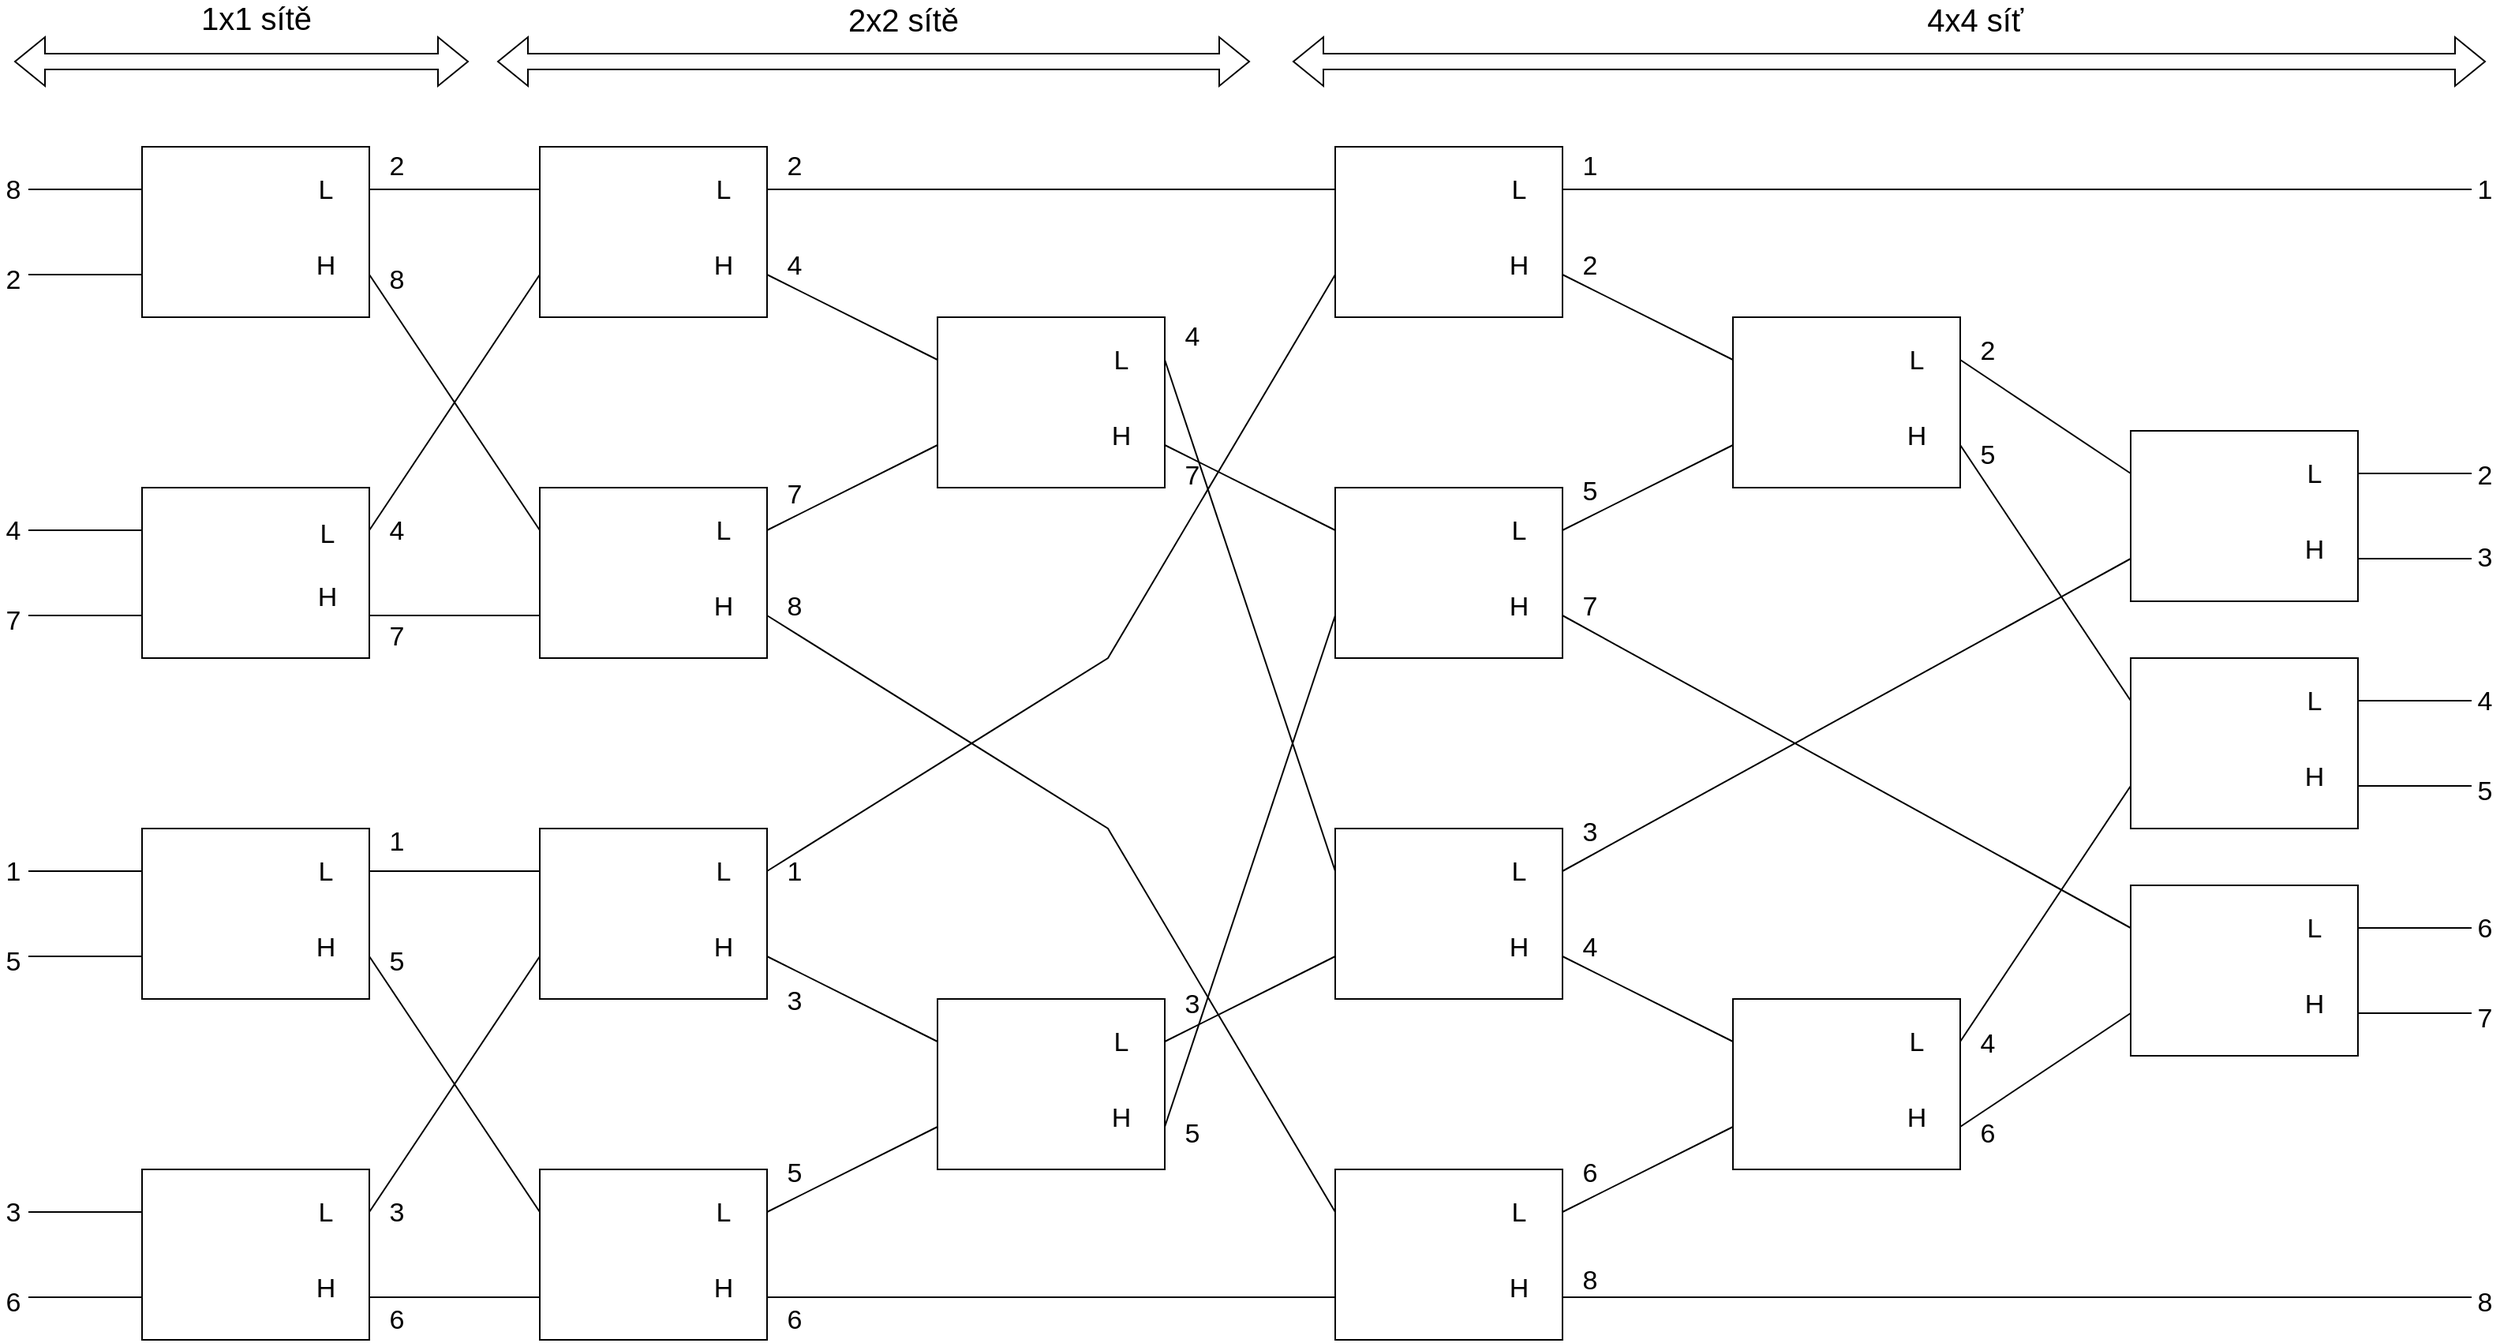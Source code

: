 <mxfile version="17.4.0" type="device"><diagram id="NFnPfUrCzelGGdcx3H4U" name="Page-1"><mxGraphModel dx="1673" dy="869" grid="1" gridSize="9" guides="1" tooltips="1" connect="1" arrows="1" fold="1" page="1" pageScale="1" pageWidth="1654" pageHeight="1169" math="0" shadow="0"><root><mxCell id="0"/><mxCell id="1" parent="0"/><mxCell id="965pOEdsn31whOsVIqdi-64" value="" style="edgeStyle=none;rounded=0;orthogonalLoop=1;jettySize=auto;html=1;fontSize=17;endArrow=none;endFill=0;exitX=1;exitY=0.25;exitDx=0;exitDy=0;entryX=0;entryY=0.25;entryDx=0;entryDy=0;" edge="1" parent="1" source="965pOEdsn31whOsVIqdi-1" target="965pOEdsn31whOsVIqdi-5"><mxGeometry relative="1" as="geometry"><mxPoint x="255" y="181" as="sourcePoint"/><Array as="points"/></mxGeometry></mxCell><mxCell id="965pOEdsn31whOsVIqdi-65" style="edgeStyle=none;rounded=0;orthogonalLoop=1;jettySize=auto;html=1;exitX=1;exitY=0.75;exitDx=0;exitDy=0;entryX=0;entryY=0.25;entryDx=0;entryDy=0;fontSize=17;endArrow=none;endFill=0;" edge="1" parent="1" source="965pOEdsn31whOsVIqdi-1" target="965pOEdsn31whOsVIqdi-8"><mxGeometry relative="1" as="geometry"/></mxCell><mxCell id="965pOEdsn31whOsVIqdi-112" style="edgeStyle=none;rounded=0;orthogonalLoop=1;jettySize=auto;html=1;exitX=0;exitY=0.75;exitDx=0;exitDy=0;fontSize=17;endArrow=none;endFill=0;" edge="1" parent="1" source="965pOEdsn31whOsVIqdi-1"><mxGeometry relative="1" as="geometry"><mxPoint x="36" y="225" as="targetPoint"/></mxGeometry></mxCell><mxCell id="965pOEdsn31whOsVIqdi-113" style="edgeStyle=none;rounded=0;orthogonalLoop=1;jettySize=auto;html=1;exitX=0;exitY=0.25;exitDx=0;exitDy=0;fontSize=17;endArrow=none;endFill=0;" edge="1" parent="1" source="965pOEdsn31whOsVIqdi-1"><mxGeometry relative="1" as="geometry"><mxPoint x="36" y="171" as="targetPoint"/></mxGeometry></mxCell><mxCell id="965pOEdsn31whOsVIqdi-1" value="" style="rounded=0;whiteSpace=wrap;html=1;" vertex="1" parent="1"><mxGeometry x="108" y="144" width="144" height="108" as="geometry"/></mxCell><mxCell id="965pOEdsn31whOsVIqdi-73" style="edgeStyle=none;rounded=0;orthogonalLoop=1;jettySize=auto;html=1;exitX=1;exitY=0.25;exitDx=0;exitDy=0;fontSize=17;endArrow=none;endFill=0;entryX=0;entryY=0.75;entryDx=0;entryDy=0;" edge="1" parent="1" source="965pOEdsn31whOsVIqdi-2" target="965pOEdsn31whOsVIqdi-7"><mxGeometry relative="1" as="geometry"/></mxCell><mxCell id="965pOEdsn31whOsVIqdi-75" style="edgeStyle=none;rounded=0;orthogonalLoop=1;jettySize=auto;html=1;exitX=1;exitY=0.75;exitDx=0;exitDy=0;entryX=0;entryY=0.75;entryDx=0;entryDy=0;fontSize=17;endArrow=none;endFill=0;" edge="1" parent="1" source="965pOEdsn31whOsVIqdi-2" target="965pOEdsn31whOsVIqdi-6"><mxGeometry relative="1" as="geometry"/></mxCell><mxCell id="965pOEdsn31whOsVIqdi-106" style="edgeStyle=none;rounded=0;orthogonalLoop=1;jettySize=auto;html=1;exitX=0;exitY=0.25;exitDx=0;exitDy=0;fontSize=17;endArrow=none;endFill=0;" edge="1" parent="1" source="965pOEdsn31whOsVIqdi-2"><mxGeometry relative="1" as="geometry"><mxPoint x="36" y="819" as="targetPoint"/></mxGeometry></mxCell><mxCell id="965pOEdsn31whOsVIqdi-107" style="edgeStyle=none;rounded=0;orthogonalLoop=1;jettySize=auto;html=1;exitX=0;exitY=0.75;exitDx=0;exitDy=0;fontSize=17;endArrow=none;endFill=0;" edge="1" parent="1" source="965pOEdsn31whOsVIqdi-2"><mxGeometry relative="1" as="geometry"><mxPoint x="36" y="873" as="targetPoint"/></mxGeometry></mxCell><mxCell id="965pOEdsn31whOsVIqdi-2" value="" style="rounded=0;whiteSpace=wrap;html=1;" vertex="1" parent="1"><mxGeometry x="108" y="792" width="144" height="108" as="geometry"/></mxCell><mxCell id="965pOEdsn31whOsVIqdi-72" style="edgeStyle=none;rounded=0;orthogonalLoop=1;jettySize=auto;html=1;exitX=1;exitY=0.75;exitDx=0;exitDy=0;entryX=0;entryY=0.25;entryDx=0;entryDy=0;fontSize=17;endArrow=none;endFill=0;" edge="1" parent="1" source="965pOEdsn31whOsVIqdi-3" target="965pOEdsn31whOsVIqdi-6"><mxGeometry relative="1" as="geometry"/></mxCell><mxCell id="965pOEdsn31whOsVIqdi-74" style="edgeStyle=none;rounded=0;orthogonalLoop=1;jettySize=auto;html=1;exitX=1;exitY=0.25;exitDx=0;exitDy=0;entryX=0;entryY=0.25;entryDx=0;entryDy=0;fontSize=17;endArrow=none;endFill=0;" edge="1" parent="1" source="965pOEdsn31whOsVIqdi-3" target="965pOEdsn31whOsVIqdi-7"><mxGeometry relative="1" as="geometry"/></mxCell><mxCell id="965pOEdsn31whOsVIqdi-108" style="edgeStyle=none;rounded=0;orthogonalLoop=1;jettySize=auto;html=1;exitX=0;exitY=0.75;exitDx=0;exitDy=0;fontSize=17;endArrow=none;endFill=0;" edge="1" parent="1" source="965pOEdsn31whOsVIqdi-3"><mxGeometry relative="1" as="geometry"><mxPoint x="36" y="657" as="targetPoint"/></mxGeometry></mxCell><mxCell id="965pOEdsn31whOsVIqdi-109" style="edgeStyle=none;rounded=0;orthogonalLoop=1;jettySize=auto;html=1;exitX=0;exitY=0.25;exitDx=0;exitDy=0;fontSize=17;endArrow=none;endFill=0;" edge="1" parent="1" source="965pOEdsn31whOsVIqdi-3"><mxGeometry relative="1" as="geometry"><mxPoint x="36" y="603" as="targetPoint"/></mxGeometry></mxCell><mxCell id="965pOEdsn31whOsVIqdi-3" value="" style="rounded=0;whiteSpace=wrap;html=1;" vertex="1" parent="1"><mxGeometry x="108" y="576" width="144" height="108" as="geometry"/></mxCell><mxCell id="965pOEdsn31whOsVIqdi-66" style="edgeStyle=none;rounded=0;orthogonalLoop=1;jettySize=auto;html=1;exitX=1;exitY=0.25;exitDx=0;exitDy=0;entryX=0;entryY=0.75;entryDx=0;entryDy=0;fontSize=17;endArrow=none;endFill=0;" edge="1" parent="1" source="965pOEdsn31whOsVIqdi-4" target="965pOEdsn31whOsVIqdi-5"><mxGeometry relative="1" as="geometry"/></mxCell><mxCell id="965pOEdsn31whOsVIqdi-70" style="edgeStyle=none;rounded=0;orthogonalLoop=1;jettySize=auto;html=1;exitX=1;exitY=0.75;exitDx=0;exitDy=0;entryX=0;entryY=0.75;entryDx=0;entryDy=0;fontSize=17;endArrow=none;endFill=0;" edge="1" parent="1" source="965pOEdsn31whOsVIqdi-4" target="965pOEdsn31whOsVIqdi-8"><mxGeometry relative="1" as="geometry"/></mxCell><mxCell id="965pOEdsn31whOsVIqdi-110" style="edgeStyle=none;rounded=0;orthogonalLoop=1;jettySize=auto;html=1;exitX=0;exitY=0.75;exitDx=0;exitDy=0;fontSize=17;endArrow=none;endFill=0;" edge="1" parent="1" source="965pOEdsn31whOsVIqdi-4"><mxGeometry relative="1" as="geometry"><mxPoint x="36" y="441" as="targetPoint"/></mxGeometry></mxCell><mxCell id="965pOEdsn31whOsVIqdi-111" style="edgeStyle=none;rounded=0;orthogonalLoop=1;jettySize=auto;html=1;exitX=0;exitY=0.25;exitDx=0;exitDy=0;fontSize=17;endArrow=none;endFill=0;" edge="1" parent="1" source="965pOEdsn31whOsVIqdi-4"><mxGeometry relative="1" as="geometry"><mxPoint x="36" y="387" as="targetPoint"/></mxGeometry></mxCell><mxCell id="965pOEdsn31whOsVIqdi-4" value="" style="rounded=0;whiteSpace=wrap;html=1;" vertex="1" parent="1"><mxGeometry x="108" y="360" width="144" height="108" as="geometry"/></mxCell><mxCell id="965pOEdsn31whOsVIqdi-76" style="edgeStyle=none;rounded=0;orthogonalLoop=1;jettySize=auto;html=1;exitX=1;exitY=0.75;exitDx=0;exitDy=0;entryX=0;entryY=0.25;entryDx=0;entryDy=0;fontSize=17;endArrow=none;endFill=0;" edge="1" parent="1" source="965pOEdsn31whOsVIqdi-5" target="965pOEdsn31whOsVIqdi-9"><mxGeometry relative="1" as="geometry"/></mxCell><mxCell id="965pOEdsn31whOsVIqdi-81" style="edgeStyle=none;rounded=0;orthogonalLoop=1;jettySize=auto;html=1;exitX=1;exitY=0.25;exitDx=0;exitDy=0;entryX=0;entryY=0.25;entryDx=0;entryDy=0;fontSize=17;endArrow=none;endFill=0;" edge="1" parent="1" source="965pOEdsn31whOsVIqdi-5" target="965pOEdsn31whOsVIqdi-11"><mxGeometry relative="1" as="geometry"/></mxCell><mxCell id="965pOEdsn31whOsVIqdi-5" value="" style="rounded=0;whiteSpace=wrap;html=1;" vertex="1" parent="1"><mxGeometry x="360" y="144" width="144" height="108" as="geometry"/></mxCell><mxCell id="965pOEdsn31whOsVIqdi-79" style="edgeStyle=none;rounded=0;orthogonalLoop=1;jettySize=auto;html=1;exitX=1;exitY=0.25;exitDx=0;exitDy=0;entryX=0;entryY=0.75;entryDx=0;entryDy=0;fontSize=17;endArrow=none;endFill=0;" edge="1" parent="1" source="965pOEdsn31whOsVIqdi-6" target="965pOEdsn31whOsVIqdi-10"><mxGeometry relative="1" as="geometry"/></mxCell><mxCell id="965pOEdsn31whOsVIqdi-80" style="edgeStyle=none;rounded=0;orthogonalLoop=1;jettySize=auto;html=1;exitX=1;exitY=0.75;exitDx=0;exitDy=0;entryX=0;entryY=0.75;entryDx=0;entryDy=0;fontSize=17;endArrow=none;endFill=0;" edge="1" parent="1" source="965pOEdsn31whOsVIqdi-6" target="965pOEdsn31whOsVIqdi-12"><mxGeometry relative="1" as="geometry"/></mxCell><mxCell id="965pOEdsn31whOsVIqdi-6" value="" style="rounded=0;whiteSpace=wrap;html=1;" vertex="1" parent="1"><mxGeometry x="360" y="792" width="144" height="108" as="geometry"/></mxCell><mxCell id="965pOEdsn31whOsVIqdi-78" style="edgeStyle=none;rounded=0;orthogonalLoop=1;jettySize=auto;html=1;exitX=1;exitY=0.75;exitDx=0;exitDy=0;entryX=0;entryY=0.25;entryDx=0;entryDy=0;fontSize=17;endArrow=none;endFill=0;" edge="1" parent="1" source="965pOEdsn31whOsVIqdi-7" target="965pOEdsn31whOsVIqdi-10"><mxGeometry relative="1" as="geometry"/></mxCell><mxCell id="965pOEdsn31whOsVIqdi-82" style="edgeStyle=none;rounded=0;orthogonalLoop=1;jettySize=auto;html=1;exitX=1;exitY=0.25;exitDx=0;exitDy=0;entryX=0;entryY=0.75;entryDx=0;entryDy=0;fontSize=17;endArrow=none;endFill=0;" edge="1" parent="1" source="965pOEdsn31whOsVIqdi-7" target="965pOEdsn31whOsVIqdi-11"><mxGeometry relative="1" as="geometry"><Array as="points"><mxPoint x="720" y="468"/></Array></mxGeometry></mxCell><mxCell id="965pOEdsn31whOsVIqdi-7" value="" style="rounded=0;whiteSpace=wrap;html=1;" vertex="1" parent="1"><mxGeometry x="360" y="576" width="144" height="108" as="geometry"/></mxCell><mxCell id="965pOEdsn31whOsVIqdi-77" style="edgeStyle=none;rounded=0;orthogonalLoop=1;jettySize=auto;html=1;exitX=1;exitY=0.25;exitDx=0;exitDy=0;entryX=0;entryY=0.75;entryDx=0;entryDy=0;fontSize=17;endArrow=none;endFill=0;" edge="1" parent="1" source="965pOEdsn31whOsVIqdi-8" target="965pOEdsn31whOsVIqdi-9"><mxGeometry relative="1" as="geometry"/></mxCell><mxCell id="965pOEdsn31whOsVIqdi-83" style="edgeStyle=none;rounded=0;orthogonalLoop=1;jettySize=auto;html=1;exitX=1;exitY=0.75;exitDx=0;exitDy=0;entryX=0;entryY=0.25;entryDx=0;entryDy=0;fontSize=17;endArrow=none;endFill=0;" edge="1" parent="1" source="965pOEdsn31whOsVIqdi-8" target="965pOEdsn31whOsVIqdi-12"><mxGeometry relative="1" as="geometry"><Array as="points"><mxPoint x="720" y="576"/></Array></mxGeometry></mxCell><mxCell id="965pOEdsn31whOsVIqdi-8" value="" style="rounded=0;whiteSpace=wrap;html=1;" vertex="1" parent="1"><mxGeometry x="360" y="360" width="144" height="108" as="geometry"/></mxCell><mxCell id="965pOEdsn31whOsVIqdi-84" style="edgeStyle=none;rounded=0;orthogonalLoop=1;jettySize=auto;html=1;exitX=1;exitY=0.75;exitDx=0;exitDy=0;entryX=0;entryY=0.25;entryDx=0;entryDy=0;fontSize=17;endArrow=none;endFill=0;" edge="1" parent="1" source="965pOEdsn31whOsVIqdi-9" target="965pOEdsn31whOsVIqdi-14"><mxGeometry relative="1" as="geometry"/></mxCell><mxCell id="965pOEdsn31whOsVIqdi-85" style="edgeStyle=none;rounded=0;orthogonalLoop=1;jettySize=auto;html=1;exitX=1;exitY=0.25;exitDx=0;exitDy=0;entryX=0;entryY=0.25;entryDx=0;entryDy=0;fontSize=17;endArrow=none;endFill=0;" edge="1" parent="1" source="965pOEdsn31whOsVIqdi-9" target="965pOEdsn31whOsVIqdi-13"><mxGeometry relative="1" as="geometry"/></mxCell><mxCell id="965pOEdsn31whOsVIqdi-9" value="" style="rounded=0;whiteSpace=wrap;html=1;" vertex="1" parent="1"><mxGeometry x="612" y="252" width="144" height="108" as="geometry"/></mxCell><mxCell id="965pOEdsn31whOsVIqdi-86" style="edgeStyle=none;rounded=0;orthogonalLoop=1;jettySize=auto;html=1;exitX=1;exitY=0.25;exitDx=0;exitDy=0;entryX=0;entryY=0.75;entryDx=0;entryDy=0;fontSize=17;endArrow=none;endFill=0;" edge="1" parent="1" source="965pOEdsn31whOsVIqdi-10" target="965pOEdsn31whOsVIqdi-13"><mxGeometry relative="1" as="geometry"/></mxCell><mxCell id="965pOEdsn31whOsVIqdi-87" style="edgeStyle=none;rounded=0;orthogonalLoop=1;jettySize=auto;html=1;exitX=1;exitY=0.75;exitDx=0;exitDy=0;entryX=0;entryY=0.75;entryDx=0;entryDy=0;fontSize=17;endArrow=none;endFill=0;" edge="1" parent="1" source="965pOEdsn31whOsVIqdi-10" target="965pOEdsn31whOsVIqdi-14"><mxGeometry relative="1" as="geometry"/></mxCell><mxCell id="965pOEdsn31whOsVIqdi-10" value="" style="rounded=0;whiteSpace=wrap;html=1;" vertex="1" parent="1"><mxGeometry x="612" y="684" width="144" height="108" as="geometry"/></mxCell><mxCell id="965pOEdsn31whOsVIqdi-94" style="edgeStyle=none;rounded=0;orthogonalLoop=1;jettySize=auto;html=1;exitX=1;exitY=0.25;exitDx=0;exitDy=0;fontSize=17;endArrow=none;endFill=0;" edge="1" parent="1" source="965pOEdsn31whOsVIqdi-11"><mxGeometry relative="1" as="geometry"><mxPoint x="1584" y="171" as="targetPoint"/></mxGeometry></mxCell><mxCell id="965pOEdsn31whOsVIqdi-95" style="edgeStyle=none;rounded=0;orthogonalLoop=1;jettySize=auto;html=1;exitX=1;exitY=0.75;exitDx=0;exitDy=0;entryX=0;entryY=0.25;entryDx=0;entryDy=0;fontSize=17;endArrow=none;endFill=0;" edge="1" parent="1" source="965pOEdsn31whOsVIqdi-11" target="965pOEdsn31whOsVIqdi-15"><mxGeometry relative="1" as="geometry"/></mxCell><mxCell id="965pOEdsn31whOsVIqdi-11" value="" style="rounded=0;whiteSpace=wrap;html=1;" vertex="1" parent="1"><mxGeometry x="864" y="144" width="144" height="108" as="geometry"/></mxCell><mxCell id="965pOEdsn31whOsVIqdi-98" style="edgeStyle=none;rounded=0;orthogonalLoop=1;jettySize=auto;html=1;exitX=1;exitY=0.25;exitDx=0;exitDy=0;entryX=0;entryY=0.75;entryDx=0;entryDy=0;fontSize=17;endArrow=none;endFill=0;" edge="1" parent="1" source="965pOEdsn31whOsVIqdi-12" target="965pOEdsn31whOsVIqdi-16"><mxGeometry relative="1" as="geometry"/></mxCell><mxCell id="965pOEdsn31whOsVIqdi-99" style="edgeStyle=none;rounded=0;orthogonalLoop=1;jettySize=auto;html=1;exitX=1;exitY=0.75;exitDx=0;exitDy=0;fontSize=17;endArrow=none;endFill=0;" edge="1" parent="1" source="965pOEdsn31whOsVIqdi-12"><mxGeometry relative="1" as="geometry"><mxPoint x="1584" y="873" as="targetPoint"/></mxGeometry></mxCell><mxCell id="965pOEdsn31whOsVIqdi-12" value="" style="rounded=0;whiteSpace=wrap;html=1;" vertex="1" parent="1"><mxGeometry x="864" y="792" width="144" height="108" as="geometry"/></mxCell><mxCell id="965pOEdsn31whOsVIqdi-88" style="edgeStyle=none;rounded=0;orthogonalLoop=1;jettySize=auto;html=1;exitX=1;exitY=0.25;exitDx=0;exitDy=0;entryX=0;entryY=0.75;entryDx=0;entryDy=0;fontSize=17;endArrow=none;endFill=0;" edge="1" parent="1" source="965pOEdsn31whOsVIqdi-13" target="965pOEdsn31whOsVIqdi-17"><mxGeometry relative="1" as="geometry"/></mxCell><mxCell id="965pOEdsn31whOsVIqdi-97" style="edgeStyle=none;rounded=0;orthogonalLoop=1;jettySize=auto;html=1;exitX=1;exitY=0.75;exitDx=0;exitDy=0;entryX=0;entryY=0.25;entryDx=0;entryDy=0;fontSize=17;endArrow=none;endFill=0;" edge="1" parent="1" source="965pOEdsn31whOsVIqdi-13" target="965pOEdsn31whOsVIqdi-16"><mxGeometry relative="1" as="geometry"/></mxCell><mxCell id="965pOEdsn31whOsVIqdi-13" value="" style="rounded=0;whiteSpace=wrap;html=1;" vertex="1" parent="1"><mxGeometry x="864" y="576" width="144" height="108" as="geometry"/></mxCell><mxCell id="965pOEdsn31whOsVIqdi-89" style="edgeStyle=none;rounded=0;orthogonalLoop=1;jettySize=auto;html=1;exitX=1;exitY=0.75;exitDx=0;exitDy=0;entryX=0;entryY=0.25;entryDx=0;entryDy=0;fontSize=17;endArrow=none;endFill=0;" edge="1" parent="1" source="965pOEdsn31whOsVIqdi-14" target="965pOEdsn31whOsVIqdi-19"><mxGeometry relative="1" as="geometry"/></mxCell><mxCell id="965pOEdsn31whOsVIqdi-96" style="edgeStyle=none;rounded=0;orthogonalLoop=1;jettySize=auto;html=1;exitX=1;exitY=0.25;exitDx=0;exitDy=0;entryX=0;entryY=0.75;entryDx=0;entryDy=0;fontSize=17;endArrow=none;endFill=0;" edge="1" parent="1" source="965pOEdsn31whOsVIqdi-14" target="965pOEdsn31whOsVIqdi-15"><mxGeometry relative="1" as="geometry"/></mxCell><mxCell id="965pOEdsn31whOsVIqdi-14" value="" style="rounded=0;whiteSpace=wrap;html=1;" vertex="1" parent="1"><mxGeometry x="864" y="360" width="144" height="108" as="geometry"/></mxCell><mxCell id="965pOEdsn31whOsVIqdi-91" style="edgeStyle=none;rounded=0;orthogonalLoop=1;jettySize=auto;html=1;exitX=1;exitY=0.75;exitDx=0;exitDy=0;entryX=0;entryY=0.25;entryDx=0;entryDy=0;fontSize=17;endArrow=none;endFill=0;" edge="1" parent="1" source="965pOEdsn31whOsVIqdi-15" target="965pOEdsn31whOsVIqdi-18"><mxGeometry relative="1" as="geometry"/></mxCell><mxCell id="965pOEdsn31whOsVIqdi-92" style="edgeStyle=none;rounded=0;orthogonalLoop=1;jettySize=auto;html=1;exitX=1;exitY=0.25;exitDx=0;exitDy=0;entryX=0;entryY=0.25;entryDx=0;entryDy=0;fontSize=17;endArrow=none;endFill=0;" edge="1" parent="1" source="965pOEdsn31whOsVIqdi-15" target="965pOEdsn31whOsVIqdi-17"><mxGeometry relative="1" as="geometry"/></mxCell><mxCell id="965pOEdsn31whOsVIqdi-15" value="" style="rounded=0;whiteSpace=wrap;html=1;" vertex="1" parent="1"><mxGeometry x="1116" y="252" width="144" height="108" as="geometry"/></mxCell><mxCell id="965pOEdsn31whOsVIqdi-90" style="edgeStyle=none;rounded=0;orthogonalLoop=1;jettySize=auto;html=1;exitX=1;exitY=0.25;exitDx=0;exitDy=0;entryX=0;entryY=0.75;entryDx=0;entryDy=0;fontSize=17;endArrow=none;endFill=0;" edge="1" parent="1" source="965pOEdsn31whOsVIqdi-16" target="965pOEdsn31whOsVIqdi-18"><mxGeometry relative="1" as="geometry"/></mxCell><mxCell id="965pOEdsn31whOsVIqdi-93" style="edgeStyle=none;rounded=0;orthogonalLoop=1;jettySize=auto;html=1;exitX=1;exitY=0.75;exitDx=0;exitDy=0;entryX=0;entryY=0.75;entryDx=0;entryDy=0;fontSize=17;endArrow=none;endFill=0;" edge="1" parent="1" source="965pOEdsn31whOsVIqdi-16" target="965pOEdsn31whOsVIqdi-19"><mxGeometry relative="1" as="geometry"/></mxCell><mxCell id="965pOEdsn31whOsVIqdi-16" value="" style="rounded=0;whiteSpace=wrap;html=1;" vertex="1" parent="1"><mxGeometry x="1116" y="684" width="144" height="108" as="geometry"/></mxCell><mxCell id="965pOEdsn31whOsVIqdi-102" style="edgeStyle=none;rounded=0;orthogonalLoop=1;jettySize=auto;html=1;exitX=1;exitY=0.25;exitDx=0;exitDy=0;fontSize=17;endArrow=none;endFill=0;" edge="1" parent="1" source="965pOEdsn31whOsVIqdi-17"><mxGeometry relative="1" as="geometry"><mxPoint x="1584" y="351" as="targetPoint"/></mxGeometry></mxCell><mxCell id="965pOEdsn31whOsVIqdi-103" style="edgeStyle=none;rounded=0;orthogonalLoop=1;jettySize=auto;html=1;exitX=1;exitY=0.75;exitDx=0;exitDy=0;fontSize=17;endArrow=none;endFill=0;" edge="1" parent="1" source="965pOEdsn31whOsVIqdi-17"><mxGeometry relative="1" as="geometry"><mxPoint x="1584" y="405" as="targetPoint"/></mxGeometry></mxCell><mxCell id="965pOEdsn31whOsVIqdi-17" value="" style="rounded=0;whiteSpace=wrap;html=1;" vertex="1" parent="1"><mxGeometry x="1368" y="324" width="144" height="108" as="geometry"/></mxCell><mxCell id="965pOEdsn31whOsVIqdi-104" style="edgeStyle=none;rounded=0;orthogonalLoop=1;jettySize=auto;html=1;exitX=1;exitY=0.25;exitDx=0;exitDy=0;fontSize=17;endArrow=none;endFill=0;" edge="1" parent="1" source="965pOEdsn31whOsVIqdi-18"><mxGeometry relative="1" as="geometry"><mxPoint x="1584" y="495" as="targetPoint"/></mxGeometry></mxCell><mxCell id="965pOEdsn31whOsVIqdi-105" style="edgeStyle=none;rounded=0;orthogonalLoop=1;jettySize=auto;html=1;exitX=1;exitY=0.75;exitDx=0;exitDy=0;fontSize=17;endArrow=none;endFill=0;" edge="1" parent="1" source="965pOEdsn31whOsVIqdi-18"><mxGeometry relative="1" as="geometry"><mxPoint x="1584" y="549" as="targetPoint"/></mxGeometry></mxCell><mxCell id="965pOEdsn31whOsVIqdi-18" value="" style="rounded=0;whiteSpace=wrap;html=1;" vertex="1" parent="1"><mxGeometry x="1368" y="468" width="144" height="108" as="geometry"/></mxCell><mxCell id="965pOEdsn31whOsVIqdi-100" style="edgeStyle=none;rounded=0;orthogonalLoop=1;jettySize=auto;html=1;exitX=1;exitY=0.75;exitDx=0;exitDy=0;fontSize=17;endArrow=none;endFill=0;" edge="1" parent="1" source="965pOEdsn31whOsVIqdi-19"><mxGeometry relative="1" as="geometry"><mxPoint x="1584" y="693" as="targetPoint"/></mxGeometry></mxCell><mxCell id="965pOEdsn31whOsVIqdi-101" style="edgeStyle=none;rounded=0;orthogonalLoop=1;jettySize=auto;html=1;exitX=1;exitY=0.25;exitDx=0;exitDy=0;fontSize=17;endArrow=none;endFill=0;" edge="1" parent="1" source="965pOEdsn31whOsVIqdi-19"><mxGeometry relative="1" as="geometry"><mxPoint x="1584" y="639" as="targetPoint"/></mxGeometry></mxCell><mxCell id="965pOEdsn31whOsVIqdi-19" value="" style="rounded=0;whiteSpace=wrap;html=1;" vertex="1" parent="1"><mxGeometry x="1368" y="612" width="144" height="108" as="geometry"/></mxCell><mxCell id="965pOEdsn31whOsVIqdi-21" value="&lt;font style=&quot;font-size: 17px&quot;&gt;H&lt;/font&gt;" style="text;html=1;strokeColor=none;fillColor=none;align=center;verticalAlign=middle;whiteSpace=wrap;rounded=0;" vertex="1" parent="1"><mxGeometry x="216" y="207" width="17" height="25" as="geometry"/></mxCell><mxCell id="965pOEdsn31whOsVIqdi-22" value="&lt;font style=&quot;font-size: 17px&quot;&gt;L&lt;/font&gt;" style="text;html=1;strokeColor=none;fillColor=none;align=center;verticalAlign=middle;whiteSpace=wrap;rounded=0;" vertex="1" parent="1"><mxGeometry x="216" y="159" width="17" height="25" as="geometry"/></mxCell><mxCell id="965pOEdsn31whOsVIqdi-23" value="&lt;font style=&quot;font-size: 17px&quot;&gt;H&lt;/font&gt;" style="text;html=1;strokeColor=none;fillColor=none;align=center;verticalAlign=middle;whiteSpace=wrap;rounded=0;" vertex="1" parent="1"><mxGeometry x="468" y="207" width="17" height="25" as="geometry"/></mxCell><mxCell id="965pOEdsn31whOsVIqdi-24" value="&lt;font style=&quot;font-size: 17px&quot;&gt;L&lt;/font&gt;" style="text;html=1;strokeColor=none;fillColor=none;align=center;verticalAlign=middle;whiteSpace=wrap;rounded=0;" vertex="1" parent="1"><mxGeometry x="468" y="159" width="17" height="25" as="geometry"/></mxCell><mxCell id="965pOEdsn31whOsVIqdi-25" value="&lt;font style=&quot;font-size: 17px&quot;&gt;H&lt;/font&gt;" style="text;html=1;strokeColor=none;fillColor=none;align=center;verticalAlign=middle;whiteSpace=wrap;rounded=0;" vertex="1" parent="1"><mxGeometry x="468" y="423" width="17" height="25" as="geometry"/></mxCell><mxCell id="965pOEdsn31whOsVIqdi-26" value="&lt;font style=&quot;font-size: 17px&quot;&gt;L&lt;/font&gt;" style="text;html=1;strokeColor=none;fillColor=none;align=center;verticalAlign=middle;whiteSpace=wrap;rounded=0;" vertex="1" parent="1"><mxGeometry x="468" y="375" width="17" height="25" as="geometry"/></mxCell><mxCell id="965pOEdsn31whOsVIqdi-27" value="&lt;font style=&quot;font-size: 17px&quot;&gt;H&lt;/font&gt;" style="text;html=1;strokeColor=none;fillColor=none;align=center;verticalAlign=middle;whiteSpace=wrap;rounded=0;" vertex="1" parent="1"><mxGeometry x="217" y="417" width="17" height="25" as="geometry"/></mxCell><mxCell id="965pOEdsn31whOsVIqdi-28" value="&lt;font style=&quot;font-size: 17px&quot;&gt;L&lt;/font&gt;" style="text;html=1;strokeColor=none;fillColor=none;align=center;verticalAlign=middle;whiteSpace=wrap;rounded=0;" vertex="1" parent="1"><mxGeometry x="217" y="377.5" width="17" height="25" as="geometry"/></mxCell><mxCell id="965pOEdsn31whOsVIqdi-29" value="&lt;font style=&quot;font-size: 17px&quot;&gt;H&lt;/font&gt;" style="text;html=1;strokeColor=none;fillColor=none;align=center;verticalAlign=middle;whiteSpace=wrap;rounded=0;" vertex="1" parent="1"><mxGeometry x="216" y="639" width="17" height="25" as="geometry"/></mxCell><mxCell id="965pOEdsn31whOsVIqdi-30" value="&lt;font style=&quot;font-size: 17px&quot;&gt;L&lt;/font&gt;" style="text;html=1;strokeColor=none;fillColor=none;align=center;verticalAlign=middle;whiteSpace=wrap;rounded=0;" vertex="1" parent="1"><mxGeometry x="216" y="591" width="17" height="25" as="geometry"/></mxCell><mxCell id="965pOEdsn31whOsVIqdi-31" value="&lt;font style=&quot;font-size: 17px&quot;&gt;H&lt;/font&gt;" style="text;html=1;strokeColor=none;fillColor=none;align=center;verticalAlign=middle;whiteSpace=wrap;rounded=0;" vertex="1" parent="1"><mxGeometry x="468" y="639" width="17" height="25" as="geometry"/></mxCell><mxCell id="965pOEdsn31whOsVIqdi-32" value="&lt;font style=&quot;font-size: 17px&quot;&gt;L&lt;/font&gt;" style="text;html=1;strokeColor=none;fillColor=none;align=center;verticalAlign=middle;whiteSpace=wrap;rounded=0;" vertex="1" parent="1"><mxGeometry x="468" y="591" width="17" height="25" as="geometry"/></mxCell><mxCell id="965pOEdsn31whOsVIqdi-33" value="&lt;font style=&quot;font-size: 17px&quot;&gt;H&lt;/font&gt;" style="text;html=1;strokeColor=none;fillColor=none;align=center;verticalAlign=middle;whiteSpace=wrap;rounded=0;" vertex="1" parent="1"><mxGeometry x="468" y="855" width="17" height="25" as="geometry"/></mxCell><mxCell id="965pOEdsn31whOsVIqdi-34" value="&lt;font style=&quot;font-size: 17px&quot;&gt;L&lt;/font&gt;" style="text;html=1;strokeColor=none;fillColor=none;align=center;verticalAlign=middle;whiteSpace=wrap;rounded=0;" vertex="1" parent="1"><mxGeometry x="468" y="807" width="17" height="25" as="geometry"/></mxCell><mxCell id="965pOEdsn31whOsVIqdi-35" value="&lt;font style=&quot;font-size: 17px&quot;&gt;H&lt;/font&gt;" style="text;html=1;strokeColor=none;fillColor=none;align=center;verticalAlign=middle;whiteSpace=wrap;rounded=0;" vertex="1" parent="1"><mxGeometry x="216" y="855" width="17" height="25" as="geometry"/></mxCell><mxCell id="965pOEdsn31whOsVIqdi-36" value="&lt;font style=&quot;font-size: 17px&quot;&gt;L&lt;/font&gt;" style="text;html=1;strokeColor=none;fillColor=none;align=center;verticalAlign=middle;whiteSpace=wrap;rounded=0;" vertex="1" parent="1"><mxGeometry x="216" y="807" width="17" height="25" as="geometry"/></mxCell><mxCell id="965pOEdsn31whOsVIqdi-37" value="&lt;font style=&quot;font-size: 17px&quot;&gt;H&lt;/font&gt;" style="text;html=1;strokeColor=none;fillColor=none;align=center;verticalAlign=middle;whiteSpace=wrap;rounded=0;" vertex="1" parent="1"><mxGeometry x="720" y="747" width="17" height="25" as="geometry"/></mxCell><mxCell id="965pOEdsn31whOsVIqdi-38" value="&lt;font style=&quot;font-size: 17px&quot;&gt;L&lt;/font&gt;" style="text;html=1;strokeColor=none;fillColor=none;align=center;verticalAlign=middle;whiteSpace=wrap;rounded=0;" vertex="1" parent="1"><mxGeometry x="720" y="699" width="17" height="25" as="geometry"/></mxCell><mxCell id="965pOEdsn31whOsVIqdi-39" value="&lt;font style=&quot;font-size: 17px&quot;&gt;H&lt;/font&gt;" style="text;html=1;strokeColor=none;fillColor=none;align=center;verticalAlign=middle;whiteSpace=wrap;rounded=0;" vertex="1" parent="1"><mxGeometry x="720" y="315" width="17" height="25" as="geometry"/></mxCell><mxCell id="965pOEdsn31whOsVIqdi-40" value="&lt;font style=&quot;font-size: 17px&quot;&gt;L&lt;/font&gt;" style="text;html=1;strokeColor=none;fillColor=none;align=center;verticalAlign=middle;whiteSpace=wrap;rounded=0;" vertex="1" parent="1"><mxGeometry x="720" y="267" width="17" height="25" as="geometry"/></mxCell><mxCell id="965pOEdsn31whOsVIqdi-41" value="&lt;font style=&quot;font-size: 17px&quot;&gt;H&lt;/font&gt;" style="text;html=1;strokeColor=none;fillColor=none;align=center;verticalAlign=middle;whiteSpace=wrap;rounded=0;" vertex="1" parent="1"><mxGeometry x="972" y="855" width="17" height="25" as="geometry"/></mxCell><mxCell id="965pOEdsn31whOsVIqdi-42" value="&lt;font style=&quot;font-size: 17px&quot;&gt;L&lt;/font&gt;" style="text;html=1;strokeColor=none;fillColor=none;align=center;verticalAlign=middle;whiteSpace=wrap;rounded=0;" vertex="1" parent="1"><mxGeometry x="972" y="807" width="17" height="25" as="geometry"/></mxCell><mxCell id="965pOEdsn31whOsVIqdi-43" value="&lt;font style=&quot;font-size: 17px&quot;&gt;H&lt;/font&gt;" style="text;html=1;strokeColor=none;fillColor=none;align=center;verticalAlign=middle;whiteSpace=wrap;rounded=0;" vertex="1" parent="1"><mxGeometry x="972" y="639" width="17" height="25" as="geometry"/></mxCell><mxCell id="965pOEdsn31whOsVIqdi-44" value="&lt;font style=&quot;font-size: 17px&quot;&gt;L&lt;/font&gt;" style="text;html=1;strokeColor=none;fillColor=none;align=center;verticalAlign=middle;whiteSpace=wrap;rounded=0;" vertex="1" parent="1"><mxGeometry x="972" y="591" width="17" height="25" as="geometry"/></mxCell><mxCell id="965pOEdsn31whOsVIqdi-45" value="&lt;font style=&quot;font-size: 17px&quot;&gt;H&lt;/font&gt;" style="text;html=1;strokeColor=none;fillColor=none;align=center;verticalAlign=middle;whiteSpace=wrap;rounded=0;" vertex="1" parent="1"><mxGeometry x="972" y="423" width="17" height="25" as="geometry"/></mxCell><mxCell id="965pOEdsn31whOsVIqdi-46" value="&lt;font style=&quot;font-size: 17px&quot;&gt;L&lt;/font&gt;" style="text;html=1;strokeColor=none;fillColor=none;align=center;verticalAlign=middle;whiteSpace=wrap;rounded=0;" vertex="1" parent="1"><mxGeometry x="972" y="375" width="17" height="25" as="geometry"/></mxCell><mxCell id="965pOEdsn31whOsVIqdi-47" value="&lt;font style=&quot;font-size: 17px&quot;&gt;H&lt;/font&gt;" style="text;html=1;strokeColor=none;fillColor=none;align=center;verticalAlign=middle;whiteSpace=wrap;rounded=0;" vertex="1" parent="1"><mxGeometry x="1224" y="747" width="17" height="25" as="geometry"/></mxCell><mxCell id="965pOEdsn31whOsVIqdi-48" value="&lt;font style=&quot;font-size: 17px&quot;&gt;L&lt;/font&gt;" style="text;html=1;strokeColor=none;fillColor=none;align=center;verticalAlign=middle;whiteSpace=wrap;rounded=0;" vertex="1" parent="1"><mxGeometry x="1224" y="699" width="17" height="25" as="geometry"/></mxCell><mxCell id="965pOEdsn31whOsVIqdi-49" value="&lt;font style=&quot;font-size: 17px&quot;&gt;H&lt;/font&gt;" style="text;html=1;strokeColor=none;fillColor=none;align=center;verticalAlign=middle;whiteSpace=wrap;rounded=0;" vertex="1" parent="1"><mxGeometry x="1224" y="315" width="17" height="25" as="geometry"/></mxCell><mxCell id="965pOEdsn31whOsVIqdi-50" value="&lt;font style=&quot;font-size: 17px&quot;&gt;L&lt;/font&gt;" style="text;html=1;strokeColor=none;fillColor=none;align=center;verticalAlign=middle;whiteSpace=wrap;rounded=0;" vertex="1" parent="1"><mxGeometry x="1224" y="267" width="17" height="25" as="geometry"/></mxCell><mxCell id="965pOEdsn31whOsVIqdi-51" value="&lt;font style=&quot;font-size: 17px&quot;&gt;H&lt;/font&gt;" style="text;html=1;strokeColor=none;fillColor=none;align=center;verticalAlign=middle;whiteSpace=wrap;rounded=0;" vertex="1" parent="1"><mxGeometry x="972" y="207" width="17" height="25" as="geometry"/></mxCell><mxCell id="965pOEdsn31whOsVIqdi-52" value="&lt;font style=&quot;font-size: 17px&quot;&gt;L&lt;/font&gt;" style="text;html=1;strokeColor=none;fillColor=none;align=center;verticalAlign=middle;whiteSpace=wrap;rounded=0;" vertex="1" parent="1"><mxGeometry x="972" y="159" width="17" height="25" as="geometry"/></mxCell><mxCell id="965pOEdsn31whOsVIqdi-53" value="&lt;font style=&quot;font-size: 17px&quot;&gt;H&lt;/font&gt;" style="text;html=1;strokeColor=none;fillColor=none;align=center;verticalAlign=middle;whiteSpace=wrap;rounded=0;" vertex="1" parent="1"><mxGeometry x="1476" y="387" width="17" height="25" as="geometry"/></mxCell><mxCell id="965pOEdsn31whOsVIqdi-54" value="&lt;font style=&quot;font-size: 17px&quot;&gt;L&lt;/font&gt;" style="text;html=1;strokeColor=none;fillColor=none;align=center;verticalAlign=middle;whiteSpace=wrap;rounded=0;" vertex="1" parent="1"><mxGeometry x="1476" y="339" width="17" height="25" as="geometry"/></mxCell><mxCell id="965pOEdsn31whOsVIqdi-55" value="&lt;font style=&quot;font-size: 17px&quot;&gt;H&lt;/font&gt;" style="text;html=1;strokeColor=none;fillColor=none;align=center;verticalAlign=middle;whiteSpace=wrap;rounded=0;" vertex="1" parent="1"><mxGeometry x="1476" y="531" width="17" height="25" as="geometry"/></mxCell><mxCell id="965pOEdsn31whOsVIqdi-56" value="&lt;font style=&quot;font-size: 17px&quot;&gt;L&lt;/font&gt;" style="text;html=1;strokeColor=none;fillColor=none;align=center;verticalAlign=middle;whiteSpace=wrap;rounded=0;" vertex="1" parent="1"><mxGeometry x="1476" y="483" width="17" height="25" as="geometry"/></mxCell><mxCell id="965pOEdsn31whOsVIqdi-57" value="&lt;font style=&quot;font-size: 17px&quot;&gt;H&lt;/font&gt;" style="text;html=1;strokeColor=none;fillColor=none;align=center;verticalAlign=middle;whiteSpace=wrap;rounded=0;" vertex="1" parent="1"><mxGeometry x="1476" y="675" width="17" height="25" as="geometry"/></mxCell><mxCell id="965pOEdsn31whOsVIqdi-58" value="&lt;font style=&quot;font-size: 17px&quot;&gt;L&lt;/font&gt;" style="text;html=1;strokeColor=none;fillColor=none;align=center;verticalAlign=middle;whiteSpace=wrap;rounded=0;" vertex="1" parent="1"><mxGeometry x="1476" y="627" width="17" height="25" as="geometry"/></mxCell><mxCell id="965pOEdsn31whOsVIqdi-114" value="&lt;font style=&quot;font-size: 17px&quot;&gt;8&lt;/font&gt;" style="text;html=1;strokeColor=none;fillColor=none;align=center;verticalAlign=middle;whiteSpace=wrap;rounded=0;" vertex="1" parent="1"><mxGeometry x="18" y="159" width="17" height="25" as="geometry"/></mxCell><mxCell id="965pOEdsn31whOsVIqdi-115" value="&lt;font style=&quot;font-size: 17px&quot;&gt;2&lt;/font&gt;" style="text;html=1;strokeColor=none;fillColor=none;align=center;verticalAlign=middle;whiteSpace=wrap;rounded=0;" vertex="1" parent="1"><mxGeometry x="18" y="216" width="17" height="25" as="geometry"/></mxCell><mxCell id="965pOEdsn31whOsVIqdi-116" value="&lt;font style=&quot;font-size: 17px&quot;&gt;4&lt;/font&gt;" style="text;html=1;strokeColor=none;fillColor=none;align=center;verticalAlign=middle;whiteSpace=wrap;rounded=0;" vertex="1" parent="1"><mxGeometry x="18" y="375" width="17" height="25" as="geometry"/></mxCell><mxCell id="965pOEdsn31whOsVIqdi-117" value="&lt;span style=&quot;font-size: 17px&quot;&gt;7&lt;/span&gt;" style="text;html=1;strokeColor=none;fillColor=none;align=center;verticalAlign=middle;whiteSpace=wrap;rounded=0;" vertex="1" parent="1"><mxGeometry x="18" y="432" width="17" height="25" as="geometry"/></mxCell><mxCell id="965pOEdsn31whOsVIqdi-118" value="&lt;font style=&quot;font-size: 17px&quot;&gt;1&lt;/font&gt;" style="text;html=1;strokeColor=none;fillColor=none;align=center;verticalAlign=middle;whiteSpace=wrap;rounded=0;" vertex="1" parent="1"><mxGeometry x="18" y="591" width="17" height="25" as="geometry"/></mxCell><mxCell id="965pOEdsn31whOsVIqdi-119" value="&lt;font style=&quot;font-size: 17px&quot;&gt;5&lt;/font&gt;" style="text;html=1;strokeColor=none;fillColor=none;align=center;verticalAlign=middle;whiteSpace=wrap;rounded=0;" vertex="1" parent="1"><mxGeometry x="18" y="648" width="17" height="25" as="geometry"/></mxCell><mxCell id="965pOEdsn31whOsVIqdi-120" value="&lt;font style=&quot;font-size: 17px&quot;&gt;3&lt;/font&gt;" style="text;html=1;strokeColor=none;fillColor=none;align=center;verticalAlign=middle;whiteSpace=wrap;rounded=0;" vertex="1" parent="1"><mxGeometry x="18" y="807" width="17" height="25" as="geometry"/></mxCell><mxCell id="965pOEdsn31whOsVIqdi-121" value="&lt;span style=&quot;font-size: 17px&quot;&gt;6&lt;/span&gt;" style="text;html=1;strokeColor=none;fillColor=none;align=center;verticalAlign=middle;whiteSpace=wrap;rounded=0;" vertex="1" parent="1"><mxGeometry x="18" y="864" width="17" height="25" as="geometry"/></mxCell><mxCell id="965pOEdsn31whOsVIqdi-122" value="&lt;span style=&quot;font-size: 17px&quot;&gt;6&lt;/span&gt;" style="text;html=1;strokeColor=none;fillColor=none;align=center;verticalAlign=middle;whiteSpace=wrap;rounded=0;" vertex="1" parent="1"><mxGeometry x="261" y="875" width="17" height="25" as="geometry"/></mxCell><mxCell id="965pOEdsn31whOsVIqdi-124" value="&lt;font style=&quot;font-size: 17px&quot;&gt;3&lt;/font&gt;" style="text;html=1;strokeColor=none;fillColor=none;align=center;verticalAlign=middle;whiteSpace=wrap;rounded=0;" vertex="1" parent="1"><mxGeometry x="261" y="807" width="17" height="25" as="geometry"/></mxCell><mxCell id="965pOEdsn31whOsVIqdi-126" value="&lt;font style=&quot;font-size: 17px&quot;&gt;5&lt;/font&gt;" style="text;html=1;strokeColor=none;fillColor=none;align=center;verticalAlign=middle;whiteSpace=wrap;rounded=0;" vertex="1" parent="1"><mxGeometry x="261" y="648" width="17" height="25" as="geometry"/></mxCell><mxCell id="965pOEdsn31whOsVIqdi-127" value="&lt;font style=&quot;font-size: 17px&quot;&gt;1&lt;/font&gt;" style="text;html=1;strokeColor=none;fillColor=none;align=center;verticalAlign=middle;whiteSpace=wrap;rounded=0;" vertex="1" parent="1"><mxGeometry x="261" y="572" width="17" height="25" as="geometry"/></mxCell><mxCell id="965pOEdsn31whOsVIqdi-128" value="&lt;span style=&quot;font-size: 17px&quot;&gt;7&lt;/span&gt;" style="text;html=1;strokeColor=none;fillColor=none;align=center;verticalAlign=middle;whiteSpace=wrap;rounded=0;" vertex="1" parent="1"><mxGeometry x="261" y="442" width="17" height="25" as="geometry"/></mxCell><mxCell id="965pOEdsn31whOsVIqdi-129" value="&lt;font style=&quot;font-size: 17px&quot;&gt;4&lt;/font&gt;" style="text;html=1;strokeColor=none;fillColor=none;align=center;verticalAlign=middle;whiteSpace=wrap;rounded=0;" vertex="1" parent="1"><mxGeometry x="261" y="375" width="17" height="25" as="geometry"/></mxCell><mxCell id="965pOEdsn31whOsVIqdi-130" value="&lt;font style=&quot;font-size: 17px&quot;&gt;8&lt;/font&gt;" style="text;html=1;strokeColor=none;fillColor=none;align=center;verticalAlign=middle;whiteSpace=wrap;rounded=0;" vertex="1" parent="1"><mxGeometry x="261" y="216" width="17" height="25" as="geometry"/></mxCell><mxCell id="965pOEdsn31whOsVIqdi-131" value="&lt;font style=&quot;font-size: 17px&quot;&gt;2&lt;/font&gt;" style="text;html=1;strokeColor=none;fillColor=none;align=center;verticalAlign=middle;whiteSpace=wrap;rounded=0;" vertex="1" parent="1"><mxGeometry x="261" y="144" width="17" height="25" as="geometry"/></mxCell><mxCell id="965pOEdsn31whOsVIqdi-132" value="&lt;font style=&quot;font-size: 17px&quot;&gt;4&lt;/font&gt;" style="text;html=1;strokeColor=none;fillColor=none;align=center;verticalAlign=middle;whiteSpace=wrap;rounded=0;" vertex="1" parent="1"><mxGeometry x="513" y="207" width="17" height="25" as="geometry"/></mxCell><mxCell id="965pOEdsn31whOsVIqdi-133" value="&lt;font style=&quot;font-size: 17px&quot;&gt;2&lt;/font&gt;" style="text;html=1;strokeColor=none;fillColor=none;align=center;verticalAlign=middle;whiteSpace=wrap;rounded=0;" vertex="1" parent="1"><mxGeometry x="513" y="144" width="17" height="25" as="geometry"/></mxCell><mxCell id="965pOEdsn31whOsVIqdi-134" value="&lt;font style=&quot;font-size: 17px&quot;&gt;8&lt;/font&gt;" style="text;html=1;strokeColor=none;fillColor=none;align=center;verticalAlign=middle;whiteSpace=wrap;rounded=0;" vertex="1" parent="1"><mxGeometry x="513" y="423" width="17" height="25" as="geometry"/></mxCell><mxCell id="965pOEdsn31whOsVIqdi-135" value="&lt;span style=&quot;font-size: 17px&quot;&gt;7&lt;/span&gt;" style="text;html=1;strokeColor=none;fillColor=none;align=center;verticalAlign=middle;whiteSpace=wrap;rounded=0;" vertex="1" parent="1"><mxGeometry x="513" y="352.5" width="17" height="25" as="geometry"/></mxCell><mxCell id="965pOEdsn31whOsVIqdi-136" value="&lt;font style=&quot;font-size: 17px&quot;&gt;1&lt;/font&gt;" style="text;html=1;strokeColor=none;fillColor=none;align=center;verticalAlign=middle;whiteSpace=wrap;rounded=0;" vertex="1" parent="1"><mxGeometry x="513" y="591" width="17" height="25" as="geometry"/></mxCell><mxCell id="965pOEdsn31whOsVIqdi-137" value="&lt;font style=&quot;font-size: 17px&quot;&gt;3&lt;/font&gt;" style="text;html=1;strokeColor=none;fillColor=none;align=center;verticalAlign=middle;whiteSpace=wrap;rounded=0;" vertex="1" parent="1"><mxGeometry x="513" y="673" width="17" height="25" as="geometry"/></mxCell><mxCell id="965pOEdsn31whOsVIqdi-138" value="&lt;span style=&quot;font-size: 17px&quot;&gt;6&lt;/span&gt;" style="text;html=1;strokeColor=none;fillColor=none;align=center;verticalAlign=middle;whiteSpace=wrap;rounded=0;" vertex="1" parent="1"><mxGeometry x="513" y="875" width="17" height="25" as="geometry"/></mxCell><mxCell id="965pOEdsn31whOsVIqdi-139" value="&lt;font style=&quot;font-size: 17px&quot;&gt;5&lt;/font&gt;" style="text;html=1;strokeColor=none;fillColor=none;align=center;verticalAlign=middle;whiteSpace=wrap;rounded=0;" vertex="1" parent="1"><mxGeometry x="513" y="782" width="17" height="25" as="geometry"/></mxCell><mxCell id="965pOEdsn31whOsVIqdi-140" value="&lt;font style=&quot;font-size: 17px&quot;&gt;5&lt;/font&gt;" style="text;html=1;strokeColor=none;fillColor=none;align=center;verticalAlign=middle;whiteSpace=wrap;rounded=0;" vertex="1" parent="1"><mxGeometry x="765" y="757" width="17" height="25" as="geometry"/></mxCell><mxCell id="965pOEdsn31whOsVIqdi-141" value="&lt;font style=&quot;font-size: 17px&quot;&gt;3&lt;/font&gt;" style="text;html=1;strokeColor=none;fillColor=none;align=center;verticalAlign=middle;whiteSpace=wrap;rounded=0;" vertex="1" parent="1"><mxGeometry x="765" y="675" width="17" height="25" as="geometry"/></mxCell><mxCell id="965pOEdsn31whOsVIqdi-143" value="&lt;span style=&quot;font-size: 17px&quot;&gt;6&lt;/span&gt;" style="text;html=1;strokeColor=none;fillColor=none;align=center;verticalAlign=middle;whiteSpace=wrap;rounded=0;" vertex="1" parent="1"><mxGeometry x="1017" y="782" width="17" height="25" as="geometry"/></mxCell><mxCell id="965pOEdsn31whOsVIqdi-144" value="&lt;font style=&quot;font-size: 17px&quot;&gt;8&lt;/font&gt;" style="text;html=1;strokeColor=none;fillColor=none;align=center;verticalAlign=middle;whiteSpace=wrap;rounded=0;" vertex="1" parent="1"><mxGeometry x="1017" y="850" width="17" height="25" as="geometry"/></mxCell><mxCell id="965pOEdsn31whOsVIqdi-145" value="&lt;font style=&quot;font-size: 17px&quot;&gt;1&lt;/font&gt;" style="text;html=1;strokeColor=none;fillColor=none;align=center;verticalAlign=middle;whiteSpace=wrap;rounded=0;" vertex="1" parent="1"><mxGeometry x="1017" y="144" width="17" height="25" as="geometry"/></mxCell><mxCell id="965pOEdsn31whOsVIqdi-146" value="&lt;font style=&quot;font-size: 17px&quot;&gt;2&lt;/font&gt;" style="text;html=1;strokeColor=none;fillColor=none;align=center;verticalAlign=middle;whiteSpace=wrap;rounded=0;" vertex="1" parent="1"><mxGeometry x="1017" y="207" width="17" height="25" as="geometry"/></mxCell><mxCell id="965pOEdsn31whOsVIqdi-147" value="&lt;font style=&quot;font-size: 17px&quot;&gt;4&lt;/font&gt;" style="text;html=1;strokeColor=none;fillColor=none;align=center;verticalAlign=middle;whiteSpace=wrap;rounded=0;" vertex="1" parent="1"><mxGeometry x="765" y="252" width="17" height="25" as="geometry"/></mxCell><mxCell id="965pOEdsn31whOsVIqdi-148" value="&lt;span style=&quot;font-size: 17px&quot;&gt;7&lt;/span&gt;" style="text;html=1;strokeColor=none;fillColor=none;align=center;verticalAlign=middle;whiteSpace=wrap;rounded=0;" vertex="1" parent="1"><mxGeometry x="765" y="340" width="17" height="25" as="geometry"/></mxCell><mxCell id="965pOEdsn31whOsVIqdi-149" value="&lt;span style=&quot;font-size: 17px&quot;&gt;7&lt;/span&gt;" style="text;html=1;strokeColor=none;fillColor=none;align=center;verticalAlign=middle;whiteSpace=wrap;rounded=0;" vertex="1" parent="1"><mxGeometry x="1017" y="423" width="17" height="25" as="geometry"/></mxCell><mxCell id="965pOEdsn31whOsVIqdi-150" value="&lt;font style=&quot;font-size: 17px&quot;&gt;5&lt;/font&gt;" style="text;html=1;strokeColor=none;fillColor=none;align=center;verticalAlign=middle;whiteSpace=wrap;rounded=0;" vertex="1" parent="1"><mxGeometry x="1017" y="350" width="17" height="25" as="geometry"/></mxCell><mxCell id="965pOEdsn31whOsVIqdi-151" value="&lt;font style=&quot;font-size: 17px&quot;&gt;4&lt;/font&gt;" style="text;html=1;strokeColor=none;fillColor=none;align=center;verticalAlign=middle;whiteSpace=wrap;rounded=0;" vertex="1" parent="1"><mxGeometry x="1017" y="639" width="17" height="25" as="geometry"/></mxCell><mxCell id="965pOEdsn31whOsVIqdi-152" value="&lt;font style=&quot;font-size: 17px&quot;&gt;3&lt;/font&gt;" style="text;html=1;strokeColor=none;fillColor=none;align=center;verticalAlign=middle;whiteSpace=wrap;rounded=0;" vertex="1" parent="1"><mxGeometry x="1017" y="566" width="17" height="25" as="geometry"/></mxCell><mxCell id="965pOEdsn31whOsVIqdi-153" value="&lt;font style=&quot;font-size: 17px&quot;&gt;2&lt;/font&gt;" style="text;html=1;strokeColor=none;fillColor=none;align=center;verticalAlign=middle;whiteSpace=wrap;rounded=0;" vertex="1" parent="1"><mxGeometry x="1269" y="261" width="17" height="25" as="geometry"/></mxCell><mxCell id="965pOEdsn31whOsVIqdi-154" value="&lt;font style=&quot;font-size: 17px&quot;&gt;5&lt;/font&gt;" style="text;html=1;strokeColor=none;fillColor=none;align=center;verticalAlign=middle;whiteSpace=wrap;rounded=0;" vertex="1" parent="1"><mxGeometry x="1269" y="327.5" width="17" height="25" as="geometry"/></mxCell><mxCell id="965pOEdsn31whOsVIqdi-155" value="&lt;font style=&quot;font-size: 17px&quot;&gt;1&lt;/font&gt;" style="text;html=1;strokeColor=none;fillColor=none;align=center;verticalAlign=middle;whiteSpace=wrap;rounded=0;" vertex="1" parent="1"><mxGeometry x="1584" y="159" width="17" height="25" as="geometry"/></mxCell><mxCell id="965pOEdsn31whOsVIqdi-156" value="&lt;font style=&quot;font-size: 17px&quot;&gt;4&lt;/font&gt;" style="text;html=1;strokeColor=none;fillColor=none;align=center;verticalAlign=middle;whiteSpace=wrap;rounded=0;" vertex="1" parent="1"><mxGeometry x="1269" y="700" width="17" height="25" as="geometry"/></mxCell><mxCell id="965pOEdsn31whOsVIqdi-157" value="&lt;span style=&quot;font-size: 17px&quot;&gt;6&lt;/span&gt;" style="text;html=1;strokeColor=none;fillColor=none;align=center;verticalAlign=middle;whiteSpace=wrap;rounded=0;" vertex="1" parent="1"><mxGeometry x="1269" y="757" width="17" height="25" as="geometry"/></mxCell><mxCell id="965pOEdsn31whOsVIqdi-158" value="&lt;font style=&quot;font-size: 17px&quot;&gt;8&lt;/font&gt;" style="text;html=1;strokeColor=none;fillColor=none;align=center;verticalAlign=middle;whiteSpace=wrap;rounded=0;" vertex="1" parent="1"><mxGeometry x="1584" y="864" width="17" height="25" as="geometry"/></mxCell><mxCell id="965pOEdsn31whOsVIqdi-159" value="&lt;font style=&quot;font-size: 17px&quot;&gt;2&lt;/font&gt;" style="text;html=1;strokeColor=none;fillColor=none;align=center;verticalAlign=middle;whiteSpace=wrap;rounded=0;" vertex="1" parent="1"><mxGeometry x="1584" y="340" width="17" height="25" as="geometry"/></mxCell><mxCell id="965pOEdsn31whOsVIqdi-160" value="&lt;font style=&quot;font-size: 17px&quot;&gt;3&lt;/font&gt;" style="text;html=1;strokeColor=none;fillColor=none;align=center;verticalAlign=middle;whiteSpace=wrap;rounded=0;" vertex="1" parent="1"><mxGeometry x="1584" y="392" width="17" height="25" as="geometry"/></mxCell><mxCell id="965pOEdsn31whOsVIqdi-161" value="&lt;font style=&quot;font-size: 17px&quot;&gt;5&lt;/font&gt;" style="text;html=1;strokeColor=none;fillColor=none;align=center;verticalAlign=middle;whiteSpace=wrap;rounded=0;" vertex="1" parent="1"><mxGeometry x="1584" y="540" width="17" height="25" as="geometry"/></mxCell><mxCell id="965pOEdsn31whOsVIqdi-162" value="&lt;font style=&quot;font-size: 17px&quot;&gt;4&lt;/font&gt;" style="text;html=1;strokeColor=none;fillColor=none;align=center;verticalAlign=middle;whiteSpace=wrap;rounded=0;" vertex="1" parent="1"><mxGeometry x="1584" y="483" width="17" height="25" as="geometry"/></mxCell><mxCell id="965pOEdsn31whOsVIqdi-163" value="&lt;span style=&quot;font-size: 17px&quot;&gt;6&lt;/span&gt;" style="text;html=1;strokeColor=none;fillColor=none;align=center;verticalAlign=middle;whiteSpace=wrap;rounded=0;" vertex="1" parent="1"><mxGeometry x="1584" y="627" width="17" height="25" as="geometry"/></mxCell><mxCell id="965pOEdsn31whOsVIqdi-164" value="&lt;span style=&quot;font-size: 17px&quot;&gt;7&lt;/span&gt;" style="text;html=1;strokeColor=none;fillColor=none;align=center;verticalAlign=middle;whiteSpace=wrap;rounded=0;" vertex="1" parent="1"><mxGeometry x="1584" y="684" width="17" height="25" as="geometry"/></mxCell><mxCell id="965pOEdsn31whOsVIqdi-166" value="" style="shape=flexArrow;endArrow=classic;startArrow=classic;html=1;rounded=0;fontSize=17;spacingTop=0;labelPosition=center;verticalLabelPosition=top;align=center;verticalAlign=bottom;" edge="1" parent="1"><mxGeometry width="100" height="100" relative="1" as="geometry"><mxPoint x="27" y="90" as="sourcePoint"/><mxPoint x="315" y="90" as="targetPoint"/></mxGeometry></mxCell><mxCell id="965pOEdsn31whOsVIqdi-169" value="&lt;font style=&quot;font-size: 20px&quot;&gt;1x1 sítě&lt;/font&gt;" style="edgeLabel;html=1;align=center;verticalAlign=middle;resizable=0;points=[];fontSize=17;" vertex="1" connectable="0" parent="965pOEdsn31whOsVIqdi-166"><mxGeometry x="0.141" relative="1" as="geometry"><mxPoint x="-12" y="-27" as="offset"/></mxGeometry></mxCell><mxCell id="965pOEdsn31whOsVIqdi-167" value="" style="shape=flexArrow;endArrow=classic;startArrow=classic;html=1;rounded=0;fontSize=17;" edge="1" parent="1"><mxGeometry width="100" height="100" relative="1" as="geometry"><mxPoint x="333" y="90" as="sourcePoint"/><mxPoint x="810" y="90" as="targetPoint"/></mxGeometry></mxCell><mxCell id="965pOEdsn31whOsVIqdi-170" value="2x2 sítě" style="edgeLabel;html=1;align=center;verticalAlign=middle;resizable=0;points=[];fontSize=20;" vertex="1" connectable="0" parent="965pOEdsn31whOsVIqdi-167"><mxGeometry x="0.075" y="-5" relative="1" as="geometry"><mxPoint y="-32" as="offset"/></mxGeometry></mxCell><mxCell id="965pOEdsn31whOsVIqdi-168" value="" style="shape=flexArrow;endArrow=classic;startArrow=classic;html=1;rounded=0;fontSize=17;" edge="1" parent="1"><mxGeometry width="100" height="100" relative="1" as="geometry"><mxPoint x="837" y="90" as="sourcePoint"/><mxPoint x="1593" y="90" as="targetPoint"/></mxGeometry></mxCell><mxCell id="965pOEdsn31whOsVIqdi-171" value="4x4 síť" style="edgeLabel;html=1;align=center;verticalAlign=middle;resizable=0;points=[];fontSize=20;" vertex="1" connectable="0" parent="965pOEdsn31whOsVIqdi-168"><mxGeometry x="-0.174" y="-6" relative="1" as="geometry"><mxPoint x="120" y="-33" as="offset"/></mxGeometry></mxCell></root></mxGraphModel></diagram></mxfile>